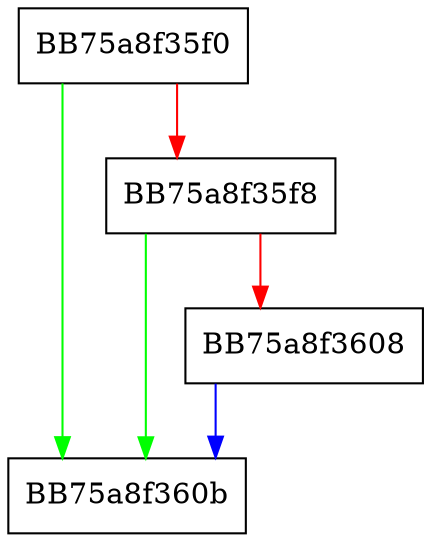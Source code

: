 digraph is_buffer_pool_setup_ok {
  node [shape="box"];
  graph [splines=ortho];
  BB75a8f35f0 -> BB75a8f360b [color="green"];
  BB75a8f35f0 -> BB75a8f35f8 [color="red"];
  BB75a8f35f8 -> BB75a8f360b [color="green"];
  BB75a8f35f8 -> BB75a8f3608 [color="red"];
  BB75a8f3608 -> BB75a8f360b [color="blue"];
}